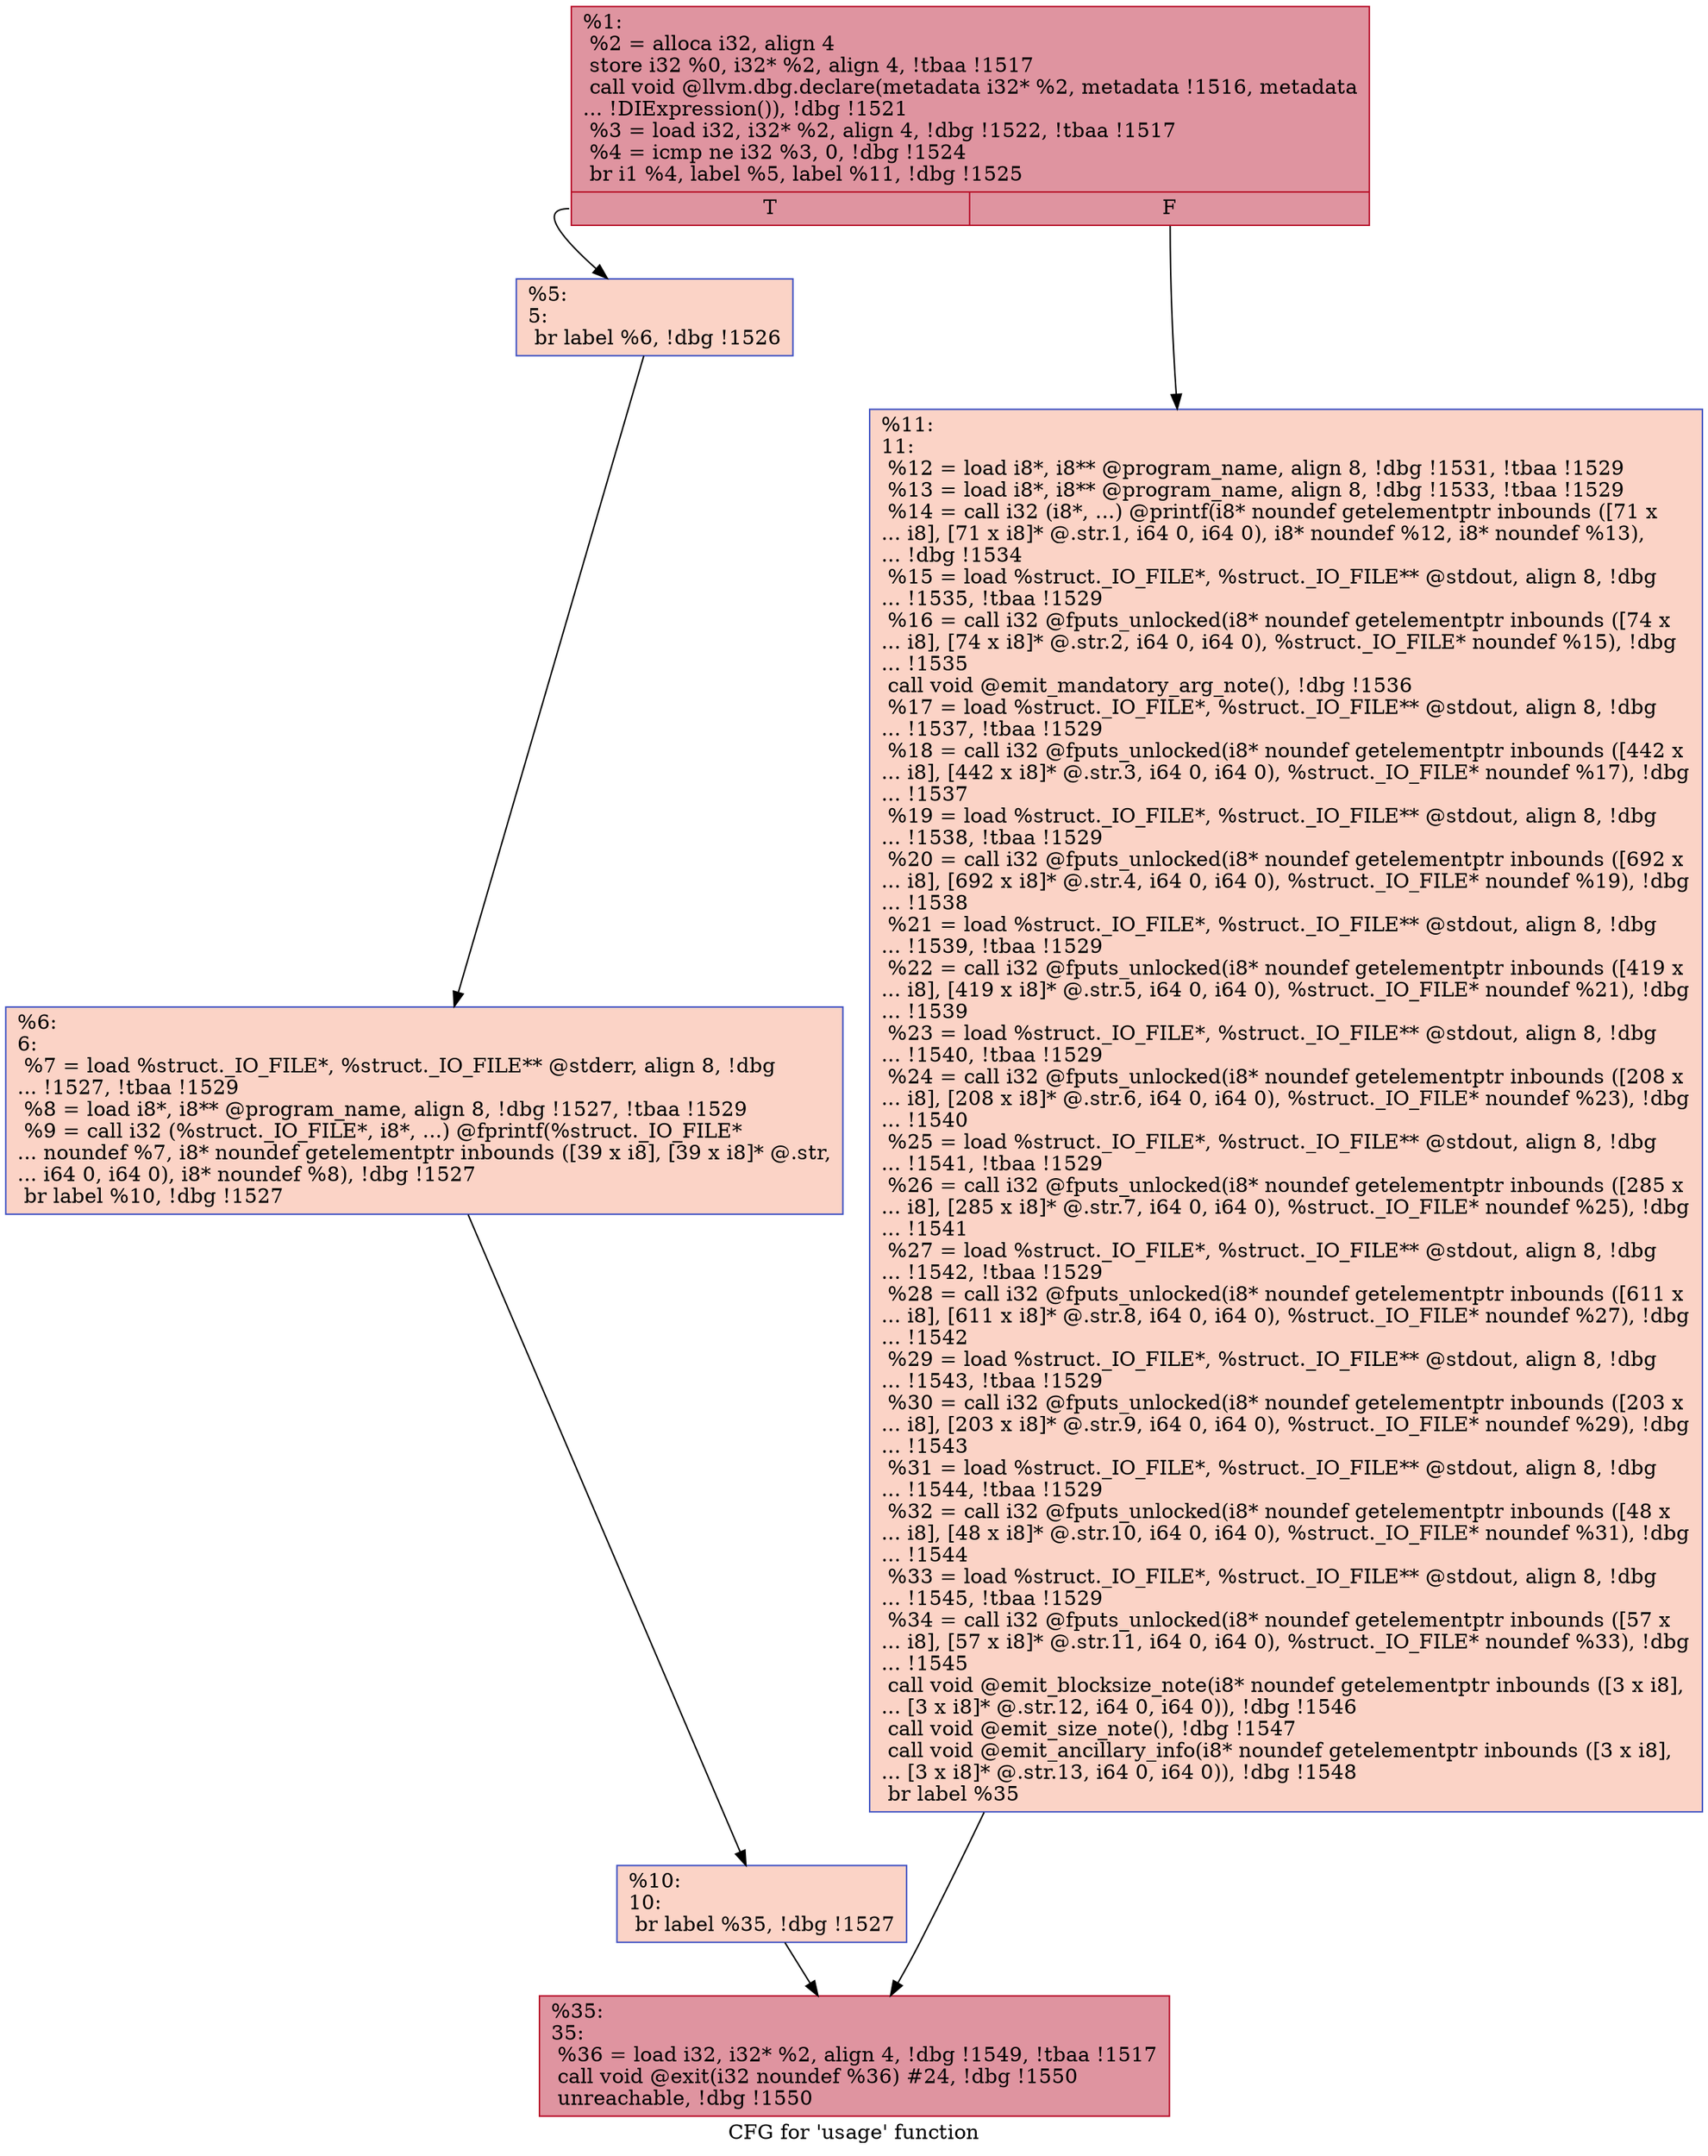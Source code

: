 digraph "CFG for 'usage' function" {
	label="CFG for 'usage' function";

	Node0x2293fd0 [shape=record,color="#b70d28ff", style=filled, fillcolor="#b70d2870",label="{%1:\l  %2 = alloca i32, align 4\l  store i32 %0, i32* %2, align 4, !tbaa !1517\l  call void @llvm.dbg.declare(metadata i32* %2, metadata !1516, metadata\l... !DIExpression()), !dbg !1521\l  %3 = load i32, i32* %2, align 4, !dbg !1522, !tbaa !1517\l  %4 = icmp ne i32 %3, 0, !dbg !1524\l  br i1 %4, label %5, label %11, !dbg !1525\l|{<s0>T|<s1>F}}"];
	Node0x2293fd0:s0 -> Node0x22b88e0;
	Node0x2293fd0:s1 -> Node0x2326510;
	Node0x22b88e0 [shape=record,color="#3d50c3ff", style=filled, fillcolor="#f59c7d70",label="{%5:\l5:                                                \l  br label %6, !dbg !1526\l}"];
	Node0x22b88e0 -> Node0x2326470;
	Node0x2326470 [shape=record,color="#3d50c3ff", style=filled, fillcolor="#f59c7d70",label="{%6:\l6:                                                \l  %7 = load %struct._IO_FILE*, %struct._IO_FILE** @stderr, align 8, !dbg\l... !1527, !tbaa !1529\l  %8 = load i8*, i8** @program_name, align 8, !dbg !1527, !tbaa !1529\l  %9 = call i32 (%struct._IO_FILE*, i8*, ...) @fprintf(%struct._IO_FILE*\l... noundef %7, i8* noundef getelementptr inbounds ([39 x i8], [39 x i8]* @.str,\l... i64 0, i64 0), i8* noundef %8), !dbg !1527\l  br label %10, !dbg !1527\l}"];
	Node0x2326470 -> Node0x23264c0;
	Node0x23264c0 [shape=record,color="#3d50c3ff", style=filled, fillcolor="#f59c7d70",label="{%10:\l10:                                               \l  br label %35, !dbg !1527\l}"];
	Node0x23264c0 -> Node0x2326560;
	Node0x2326510 [shape=record,color="#3d50c3ff", style=filled, fillcolor="#f59c7d70",label="{%11:\l11:                                               \l  %12 = load i8*, i8** @program_name, align 8, !dbg !1531, !tbaa !1529\l  %13 = load i8*, i8** @program_name, align 8, !dbg !1533, !tbaa !1529\l  %14 = call i32 (i8*, ...) @printf(i8* noundef getelementptr inbounds ([71 x\l... i8], [71 x i8]* @.str.1, i64 0, i64 0), i8* noundef %12, i8* noundef %13),\l... !dbg !1534\l  %15 = load %struct._IO_FILE*, %struct._IO_FILE** @stdout, align 8, !dbg\l... !1535, !tbaa !1529\l  %16 = call i32 @fputs_unlocked(i8* noundef getelementptr inbounds ([74 x\l... i8], [74 x i8]* @.str.2, i64 0, i64 0), %struct._IO_FILE* noundef %15), !dbg\l... !1535\l  call void @emit_mandatory_arg_note(), !dbg !1536\l  %17 = load %struct._IO_FILE*, %struct._IO_FILE** @stdout, align 8, !dbg\l... !1537, !tbaa !1529\l  %18 = call i32 @fputs_unlocked(i8* noundef getelementptr inbounds ([442 x\l... i8], [442 x i8]* @.str.3, i64 0, i64 0), %struct._IO_FILE* noundef %17), !dbg\l... !1537\l  %19 = load %struct._IO_FILE*, %struct._IO_FILE** @stdout, align 8, !dbg\l... !1538, !tbaa !1529\l  %20 = call i32 @fputs_unlocked(i8* noundef getelementptr inbounds ([692 x\l... i8], [692 x i8]* @.str.4, i64 0, i64 0), %struct._IO_FILE* noundef %19), !dbg\l... !1538\l  %21 = load %struct._IO_FILE*, %struct._IO_FILE** @stdout, align 8, !dbg\l... !1539, !tbaa !1529\l  %22 = call i32 @fputs_unlocked(i8* noundef getelementptr inbounds ([419 x\l... i8], [419 x i8]* @.str.5, i64 0, i64 0), %struct._IO_FILE* noundef %21), !dbg\l... !1539\l  %23 = load %struct._IO_FILE*, %struct._IO_FILE** @stdout, align 8, !dbg\l... !1540, !tbaa !1529\l  %24 = call i32 @fputs_unlocked(i8* noundef getelementptr inbounds ([208 x\l... i8], [208 x i8]* @.str.6, i64 0, i64 0), %struct._IO_FILE* noundef %23), !dbg\l... !1540\l  %25 = load %struct._IO_FILE*, %struct._IO_FILE** @stdout, align 8, !dbg\l... !1541, !tbaa !1529\l  %26 = call i32 @fputs_unlocked(i8* noundef getelementptr inbounds ([285 x\l... i8], [285 x i8]* @.str.7, i64 0, i64 0), %struct._IO_FILE* noundef %25), !dbg\l... !1541\l  %27 = load %struct._IO_FILE*, %struct._IO_FILE** @stdout, align 8, !dbg\l... !1542, !tbaa !1529\l  %28 = call i32 @fputs_unlocked(i8* noundef getelementptr inbounds ([611 x\l... i8], [611 x i8]* @.str.8, i64 0, i64 0), %struct._IO_FILE* noundef %27), !dbg\l... !1542\l  %29 = load %struct._IO_FILE*, %struct._IO_FILE** @stdout, align 8, !dbg\l... !1543, !tbaa !1529\l  %30 = call i32 @fputs_unlocked(i8* noundef getelementptr inbounds ([203 x\l... i8], [203 x i8]* @.str.9, i64 0, i64 0), %struct._IO_FILE* noundef %29), !dbg\l... !1543\l  %31 = load %struct._IO_FILE*, %struct._IO_FILE** @stdout, align 8, !dbg\l... !1544, !tbaa !1529\l  %32 = call i32 @fputs_unlocked(i8* noundef getelementptr inbounds ([48 x\l... i8], [48 x i8]* @.str.10, i64 0, i64 0), %struct._IO_FILE* noundef %31), !dbg\l... !1544\l  %33 = load %struct._IO_FILE*, %struct._IO_FILE** @stdout, align 8, !dbg\l... !1545, !tbaa !1529\l  %34 = call i32 @fputs_unlocked(i8* noundef getelementptr inbounds ([57 x\l... i8], [57 x i8]* @.str.11, i64 0, i64 0), %struct._IO_FILE* noundef %33), !dbg\l... !1545\l  call void @emit_blocksize_note(i8* noundef getelementptr inbounds ([3 x i8],\l... [3 x i8]* @.str.12, i64 0, i64 0)), !dbg !1546\l  call void @emit_size_note(), !dbg !1547\l  call void @emit_ancillary_info(i8* noundef getelementptr inbounds ([3 x i8],\l... [3 x i8]* @.str.13, i64 0, i64 0)), !dbg !1548\l  br label %35\l}"];
	Node0x2326510 -> Node0x2326560;
	Node0x2326560 [shape=record,color="#b70d28ff", style=filled, fillcolor="#b70d2870",label="{%35:\l35:                                               \l  %36 = load i32, i32* %2, align 4, !dbg !1549, !tbaa !1517\l  call void @exit(i32 noundef %36) #24, !dbg !1550\l  unreachable, !dbg !1550\l}"];
}
